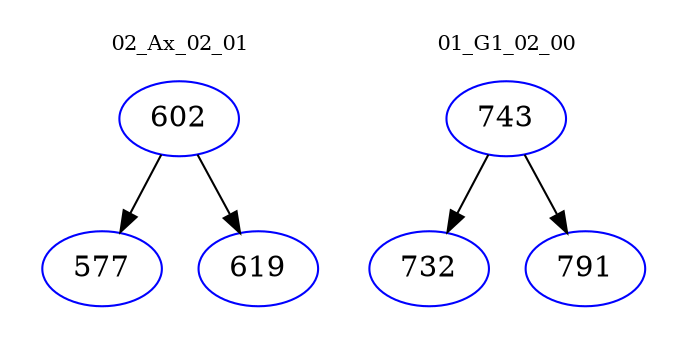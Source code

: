 digraph{
subgraph cluster_0 {
color = white
label = "02_Ax_02_01";
fontsize=10;
T0_602 [label="602", color="blue"]
T0_602 -> T0_577 [color="black"]
T0_577 [label="577", color="blue"]
T0_602 -> T0_619 [color="black"]
T0_619 [label="619", color="blue"]
}
subgraph cluster_1 {
color = white
label = "01_G1_02_00";
fontsize=10;
T1_743 [label="743", color="blue"]
T1_743 -> T1_732 [color="black"]
T1_732 [label="732", color="blue"]
T1_743 -> T1_791 [color="black"]
T1_791 [label="791", color="blue"]
}
}
